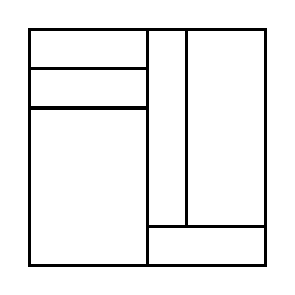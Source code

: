 \begin{tikzpicture}[very thick, scale=.5]
    \draw (0,5) rectangle (3,6);
    \draw (0,4) rectangle (3,5);
    \draw (0,0) rectangle (3,4);
    \draw (3,1) rectangle (4,6);
    \draw (4,1) rectangle (6,6);
    \draw (3,0) rectangle (6,1);
\end{tikzpicture}
